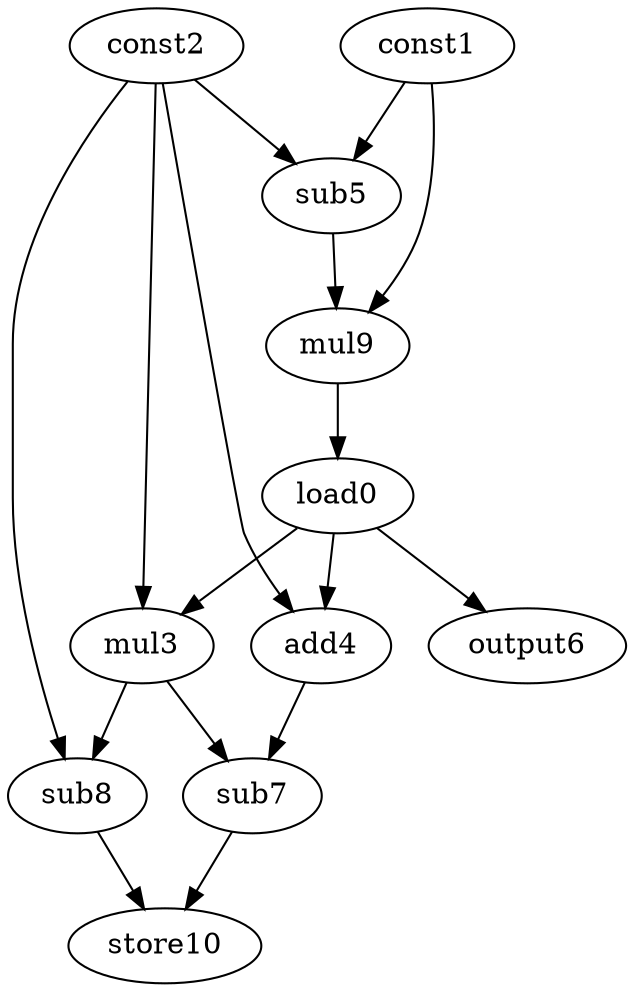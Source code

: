 digraph G { 
load0[opcode=load]; 
const1[opcode=const]; 
const2[opcode=const]; 
mul3[opcode=mul]; 
add4[opcode=add]; 
sub5[opcode=sub]; 
output6[opcode=output]; 
sub7[opcode=sub]; 
sub8[opcode=sub]; 
mul9[opcode=mul]; 
store10[opcode=store]; 
const1->sub5[operand=0];
const2->sub5[operand=1];
const1->mul9[operand=0];
sub5->mul9[operand=1];
mul9->load0[operand=0];
load0->mul3[operand=0];
const2->mul3[operand=1];
load0->add4[operand=0];
const2->add4[operand=1];
load0->output6[operand=0];
mul3->sub7[operand=0];
add4->sub7[operand=1];
const2->sub8[operand=0];
mul3->sub8[operand=1];
sub8->store10[operand=0];
sub7->store10[operand=1];
}
